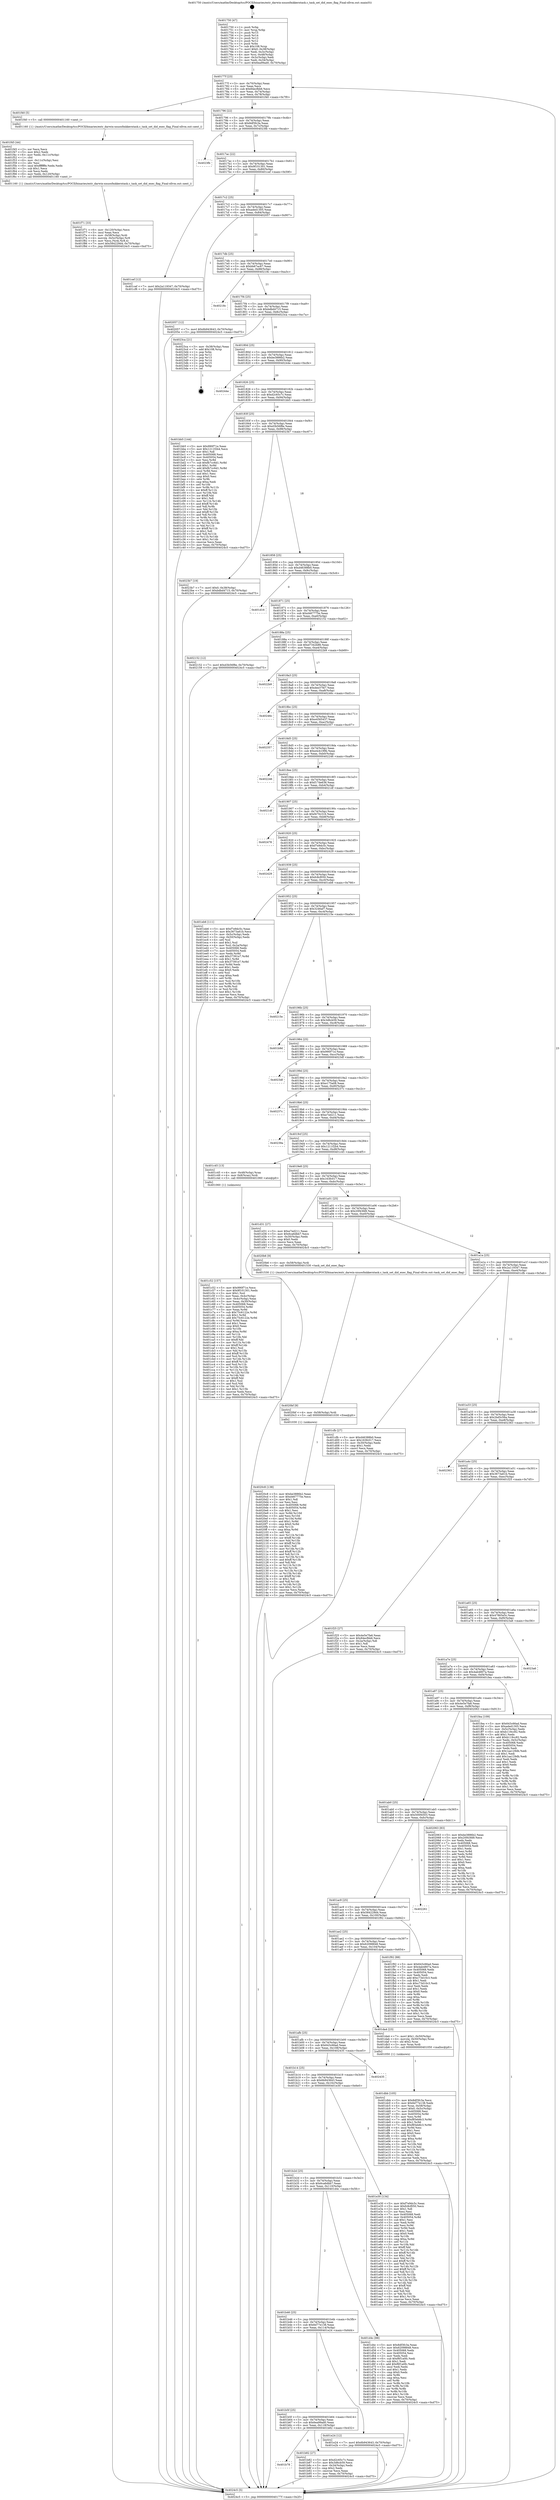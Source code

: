 digraph "0x401750" {
  label = "0x401750 (/mnt/c/Users/mathe/Desktop/tcc/POCII/binaries/extr_darwin-xnuosfmkkerntask.c_task_set_did_exec_flag_Final-ollvm.out::main(0))"
  labelloc = "t"
  node[shape=record]

  Entry [label="",width=0.3,height=0.3,shape=circle,fillcolor=black,style=filled]
  "0x40177f" [label="{
     0x40177f [23]\l
     | [instrs]\l
     &nbsp;&nbsp;0x40177f \<+3\>: mov -0x70(%rbp),%eax\l
     &nbsp;&nbsp;0x401782 \<+2\>: mov %eax,%ecx\l
     &nbsp;&nbsp;0x401784 \<+6\>: sub $0x84ecfbb6,%ecx\l
     &nbsp;&nbsp;0x40178a \<+3\>: mov %eax,-0x74(%rbp)\l
     &nbsp;&nbsp;0x40178d \<+3\>: mov %ecx,-0x78(%rbp)\l
     &nbsp;&nbsp;0x401790 \<+6\>: je 0000000000401f40 \<main+0x7f0\>\l
  }"]
  "0x401f40" [label="{
     0x401f40 [5]\l
     | [instrs]\l
     &nbsp;&nbsp;0x401f40 \<+5\>: call 0000000000401160 \<next_i\>\l
     | [calls]\l
     &nbsp;&nbsp;0x401160 \{1\} (/mnt/c/Users/mathe/Desktop/tcc/POCII/binaries/extr_darwin-xnuosfmkkerntask.c_task_set_did_exec_flag_Final-ollvm.out::next_i)\l
  }"]
  "0x401796" [label="{
     0x401796 [22]\l
     | [instrs]\l
     &nbsp;&nbsp;0x401796 \<+5\>: jmp 000000000040179b \<main+0x4b\>\l
     &nbsp;&nbsp;0x40179b \<+3\>: mov -0x74(%rbp),%eax\l
     &nbsp;&nbsp;0x40179e \<+5\>: sub $0x8df3fc3a,%eax\l
     &nbsp;&nbsp;0x4017a3 \<+3\>: mov %eax,-0x7c(%rbp)\l
     &nbsp;&nbsp;0x4017a6 \<+6\>: je 00000000004023fb \<main+0xcab\>\l
  }"]
  Exit [label="",width=0.3,height=0.3,shape=circle,fillcolor=black,style=filled,peripheries=2]
  "0x4023fb" [label="{
     0x4023fb\l
  }", style=dashed]
  "0x4017ac" [label="{
     0x4017ac [22]\l
     | [instrs]\l
     &nbsp;&nbsp;0x4017ac \<+5\>: jmp 00000000004017b1 \<main+0x61\>\l
     &nbsp;&nbsp;0x4017b1 \<+3\>: mov -0x74(%rbp),%eax\l
     &nbsp;&nbsp;0x4017b4 \<+5\>: sub $0x9f101301,%eax\l
     &nbsp;&nbsp;0x4017b9 \<+3\>: mov %eax,-0x80(%rbp)\l
     &nbsp;&nbsp;0x4017bc \<+6\>: je 0000000000401cef \<main+0x59f\>\l
  }"]
  "0x4020c8" [label="{
     0x4020c8 [138]\l
     | [instrs]\l
     &nbsp;&nbsp;0x4020c8 \<+5\>: mov $0xbe3886b2,%eax\l
     &nbsp;&nbsp;0x4020cd \<+5\>: mov $0xd467775e,%ecx\l
     &nbsp;&nbsp;0x4020d2 \<+2\>: mov $0x1,%dl\l
     &nbsp;&nbsp;0x4020d4 \<+2\>: xor %esi,%esi\l
     &nbsp;&nbsp;0x4020d6 \<+8\>: mov 0x405068,%r8d\l
     &nbsp;&nbsp;0x4020de \<+8\>: mov 0x405054,%r9d\l
     &nbsp;&nbsp;0x4020e6 \<+3\>: sub $0x1,%esi\l
     &nbsp;&nbsp;0x4020e9 \<+3\>: mov %r8d,%r10d\l
     &nbsp;&nbsp;0x4020ec \<+3\>: add %esi,%r10d\l
     &nbsp;&nbsp;0x4020ef \<+4\>: imul %r10d,%r8d\l
     &nbsp;&nbsp;0x4020f3 \<+4\>: and $0x1,%r8d\l
     &nbsp;&nbsp;0x4020f7 \<+4\>: cmp $0x0,%r8d\l
     &nbsp;&nbsp;0x4020fb \<+4\>: sete %r11b\l
     &nbsp;&nbsp;0x4020ff \<+4\>: cmp $0xa,%r9d\l
     &nbsp;&nbsp;0x402103 \<+3\>: setl %bl\l
     &nbsp;&nbsp;0x402106 \<+3\>: mov %r11b,%r14b\l
     &nbsp;&nbsp;0x402109 \<+4\>: xor $0xff,%r14b\l
     &nbsp;&nbsp;0x40210d \<+3\>: mov %bl,%r15b\l
     &nbsp;&nbsp;0x402110 \<+4\>: xor $0xff,%r15b\l
     &nbsp;&nbsp;0x402114 \<+3\>: xor $0x1,%dl\l
     &nbsp;&nbsp;0x402117 \<+3\>: mov %r14b,%r12b\l
     &nbsp;&nbsp;0x40211a \<+4\>: and $0xff,%r12b\l
     &nbsp;&nbsp;0x40211e \<+3\>: and %dl,%r11b\l
     &nbsp;&nbsp;0x402121 \<+3\>: mov %r15b,%r13b\l
     &nbsp;&nbsp;0x402124 \<+4\>: and $0xff,%r13b\l
     &nbsp;&nbsp;0x402128 \<+2\>: and %dl,%bl\l
     &nbsp;&nbsp;0x40212a \<+3\>: or %r11b,%r12b\l
     &nbsp;&nbsp;0x40212d \<+3\>: or %bl,%r13b\l
     &nbsp;&nbsp;0x402130 \<+3\>: xor %r13b,%r12b\l
     &nbsp;&nbsp;0x402133 \<+3\>: or %r15b,%r14b\l
     &nbsp;&nbsp;0x402136 \<+4\>: xor $0xff,%r14b\l
     &nbsp;&nbsp;0x40213a \<+3\>: or $0x1,%dl\l
     &nbsp;&nbsp;0x40213d \<+3\>: and %dl,%r14b\l
     &nbsp;&nbsp;0x402140 \<+3\>: or %r14b,%r12b\l
     &nbsp;&nbsp;0x402143 \<+4\>: test $0x1,%r12b\l
     &nbsp;&nbsp;0x402147 \<+3\>: cmovne %ecx,%eax\l
     &nbsp;&nbsp;0x40214a \<+3\>: mov %eax,-0x70(%rbp)\l
     &nbsp;&nbsp;0x40214d \<+5\>: jmp 00000000004024c5 \<main+0xd75\>\l
  }"]
  "0x401cef" [label="{
     0x401cef [12]\l
     | [instrs]\l
     &nbsp;&nbsp;0x401cef \<+7\>: movl $0x2a119347,-0x70(%rbp)\l
     &nbsp;&nbsp;0x401cf6 \<+5\>: jmp 00000000004024c5 \<main+0xd75\>\l
  }"]
  "0x4017c2" [label="{
     0x4017c2 [25]\l
     | [instrs]\l
     &nbsp;&nbsp;0x4017c2 \<+5\>: jmp 00000000004017c7 \<main+0x77\>\l
     &nbsp;&nbsp;0x4017c7 \<+3\>: mov -0x74(%rbp),%eax\l
     &nbsp;&nbsp;0x4017ca \<+5\>: sub $0xaded1305,%eax\l
     &nbsp;&nbsp;0x4017cf \<+6\>: mov %eax,-0x84(%rbp)\l
     &nbsp;&nbsp;0x4017d5 \<+6\>: je 0000000000402057 \<main+0x907\>\l
  }"]
  "0x4020bf" [label="{
     0x4020bf [9]\l
     | [instrs]\l
     &nbsp;&nbsp;0x4020bf \<+4\>: mov -0x58(%rbp),%rdi\l
     &nbsp;&nbsp;0x4020c3 \<+5\>: call 0000000000401030 \<free@plt\>\l
     | [calls]\l
     &nbsp;&nbsp;0x401030 \{1\} (unknown)\l
  }"]
  "0x402057" [label="{
     0x402057 [12]\l
     | [instrs]\l
     &nbsp;&nbsp;0x402057 \<+7\>: movl $0x6b943643,-0x70(%rbp)\l
     &nbsp;&nbsp;0x40205e \<+5\>: jmp 00000000004024c5 \<main+0xd75\>\l
  }"]
  "0x4017db" [label="{
     0x4017db [25]\l
     | [instrs]\l
     &nbsp;&nbsp;0x4017db \<+5\>: jmp 00000000004017e0 \<main+0x90\>\l
     &nbsp;&nbsp;0x4017e0 \<+3\>: mov -0x74(%rbp),%eax\l
     &nbsp;&nbsp;0x4017e3 \<+5\>: sub $0xbb67ac67,%eax\l
     &nbsp;&nbsp;0x4017e8 \<+6\>: mov %eax,-0x88(%rbp)\l
     &nbsp;&nbsp;0x4017ee \<+6\>: je 000000000040218c \<main+0xa3c\>\l
  }"]
  "0x401f71" [label="{
     0x401f71 [33]\l
     | [instrs]\l
     &nbsp;&nbsp;0x401f71 \<+6\>: mov -0x120(%rbp),%ecx\l
     &nbsp;&nbsp;0x401f77 \<+3\>: imul %eax,%ecx\l
     &nbsp;&nbsp;0x401f7a \<+4\>: mov -0x58(%rbp),%rdi\l
     &nbsp;&nbsp;0x401f7e \<+4\>: movslq -0x5c(%rbp),%r8\l
     &nbsp;&nbsp;0x401f82 \<+4\>: mov %ecx,(%rdi,%r8,4)\l
     &nbsp;&nbsp;0x401f86 \<+7\>: movl $0x584229d4,-0x70(%rbp)\l
     &nbsp;&nbsp;0x401f8d \<+5\>: jmp 00000000004024c5 \<main+0xd75\>\l
  }"]
  "0x40218c" [label="{
     0x40218c\l
  }", style=dashed]
  "0x4017f4" [label="{
     0x4017f4 [25]\l
     | [instrs]\l
     &nbsp;&nbsp;0x4017f4 \<+5\>: jmp 00000000004017f9 \<main+0xa9\>\l
     &nbsp;&nbsp;0x4017f9 \<+3\>: mov -0x74(%rbp),%eax\l
     &nbsp;&nbsp;0x4017fc \<+5\>: sub $0xbdbd4715,%eax\l
     &nbsp;&nbsp;0x401801 \<+6\>: mov %eax,-0x8c(%rbp)\l
     &nbsp;&nbsp;0x401807 \<+6\>: je 00000000004023ca \<main+0xc7a\>\l
  }"]
  "0x401f45" [label="{
     0x401f45 [44]\l
     | [instrs]\l
     &nbsp;&nbsp;0x401f45 \<+2\>: xor %ecx,%ecx\l
     &nbsp;&nbsp;0x401f47 \<+5\>: mov $0x2,%edx\l
     &nbsp;&nbsp;0x401f4c \<+6\>: mov %edx,-0x11c(%rbp)\l
     &nbsp;&nbsp;0x401f52 \<+1\>: cltd\l
     &nbsp;&nbsp;0x401f53 \<+6\>: mov -0x11c(%rbp),%esi\l
     &nbsp;&nbsp;0x401f59 \<+2\>: idiv %esi\l
     &nbsp;&nbsp;0x401f5b \<+6\>: imul $0xfffffffe,%edx,%edx\l
     &nbsp;&nbsp;0x401f61 \<+3\>: sub $0x1,%ecx\l
     &nbsp;&nbsp;0x401f64 \<+2\>: sub %ecx,%edx\l
     &nbsp;&nbsp;0x401f66 \<+6\>: mov %edx,-0x120(%rbp)\l
     &nbsp;&nbsp;0x401f6c \<+5\>: call 0000000000401160 \<next_i\>\l
     | [calls]\l
     &nbsp;&nbsp;0x401160 \{1\} (/mnt/c/Users/mathe/Desktop/tcc/POCII/binaries/extr_darwin-xnuosfmkkerntask.c_task_set_did_exec_flag_Final-ollvm.out::next_i)\l
  }"]
  "0x4023ca" [label="{
     0x4023ca [21]\l
     | [instrs]\l
     &nbsp;&nbsp;0x4023ca \<+3\>: mov -0x38(%rbp),%eax\l
     &nbsp;&nbsp;0x4023cd \<+7\>: add $0x108,%rsp\l
     &nbsp;&nbsp;0x4023d4 \<+1\>: pop %rbx\l
     &nbsp;&nbsp;0x4023d5 \<+2\>: pop %r12\l
     &nbsp;&nbsp;0x4023d7 \<+2\>: pop %r13\l
     &nbsp;&nbsp;0x4023d9 \<+2\>: pop %r14\l
     &nbsp;&nbsp;0x4023db \<+2\>: pop %r15\l
     &nbsp;&nbsp;0x4023dd \<+1\>: pop %rbp\l
     &nbsp;&nbsp;0x4023de \<+1\>: ret\l
  }"]
  "0x40180d" [label="{
     0x40180d [25]\l
     | [instrs]\l
     &nbsp;&nbsp;0x40180d \<+5\>: jmp 0000000000401812 \<main+0xc2\>\l
     &nbsp;&nbsp;0x401812 \<+3\>: mov -0x74(%rbp),%eax\l
     &nbsp;&nbsp;0x401815 \<+5\>: sub $0xbe3886b2,%eax\l
     &nbsp;&nbsp;0x40181a \<+6\>: mov %eax,-0x90(%rbp)\l
     &nbsp;&nbsp;0x401820 \<+6\>: je 000000000040244e \<main+0xcfe\>\l
  }"]
  "0x401dbb" [label="{
     0x401dbb [105]\l
     | [instrs]\l
     &nbsp;&nbsp;0x401dbb \<+5\>: mov $0x8df3fc3a,%ecx\l
     &nbsp;&nbsp;0x401dc0 \<+5\>: mov $0x6d77e138,%edx\l
     &nbsp;&nbsp;0x401dc5 \<+4\>: mov %rax,-0x58(%rbp)\l
     &nbsp;&nbsp;0x401dc9 \<+7\>: movl $0x0,-0x5c(%rbp)\l
     &nbsp;&nbsp;0x401dd0 \<+7\>: mov 0x405068,%esi\l
     &nbsp;&nbsp;0x401dd7 \<+8\>: mov 0x405054,%r8d\l
     &nbsp;&nbsp;0x401ddf \<+3\>: mov %esi,%r9d\l
     &nbsp;&nbsp;0x401de2 \<+7\>: add $0xf85eb8c3,%r9d\l
     &nbsp;&nbsp;0x401de9 \<+4\>: sub $0x1,%r9d\l
     &nbsp;&nbsp;0x401ded \<+7\>: sub $0xf85eb8c3,%r9d\l
     &nbsp;&nbsp;0x401df4 \<+4\>: imul %r9d,%esi\l
     &nbsp;&nbsp;0x401df8 \<+3\>: and $0x1,%esi\l
     &nbsp;&nbsp;0x401dfb \<+3\>: cmp $0x0,%esi\l
     &nbsp;&nbsp;0x401dfe \<+4\>: sete %r10b\l
     &nbsp;&nbsp;0x401e02 \<+4\>: cmp $0xa,%r8d\l
     &nbsp;&nbsp;0x401e06 \<+4\>: setl %r11b\l
     &nbsp;&nbsp;0x401e0a \<+3\>: mov %r10b,%bl\l
     &nbsp;&nbsp;0x401e0d \<+3\>: and %r11b,%bl\l
     &nbsp;&nbsp;0x401e10 \<+3\>: xor %r11b,%r10b\l
     &nbsp;&nbsp;0x401e13 \<+3\>: or %r10b,%bl\l
     &nbsp;&nbsp;0x401e16 \<+3\>: test $0x1,%bl\l
     &nbsp;&nbsp;0x401e19 \<+3\>: cmovne %edx,%ecx\l
     &nbsp;&nbsp;0x401e1c \<+3\>: mov %ecx,-0x70(%rbp)\l
     &nbsp;&nbsp;0x401e1f \<+5\>: jmp 00000000004024c5 \<main+0xd75\>\l
  }"]
  "0x40244e" [label="{
     0x40244e\l
  }", style=dashed]
  "0x401826" [label="{
     0x401826 [25]\l
     | [instrs]\l
     &nbsp;&nbsp;0x401826 \<+5\>: jmp 000000000040182b \<main+0xdb\>\l
     &nbsp;&nbsp;0x40182b \<+3\>: mov -0x74(%rbp),%eax\l
     &nbsp;&nbsp;0x40182e \<+5\>: sub $0xd2c65c7c,%eax\l
     &nbsp;&nbsp;0x401833 \<+6\>: mov %eax,-0x94(%rbp)\l
     &nbsp;&nbsp;0x401839 \<+6\>: je 0000000000401bb5 \<main+0x465\>\l
  }"]
  "0x401c52" [label="{
     0x401c52 [157]\l
     | [instrs]\l
     &nbsp;&nbsp;0x401c52 \<+5\>: mov $0x990f71e,%ecx\l
     &nbsp;&nbsp;0x401c57 \<+5\>: mov $0x9f101301,%edx\l
     &nbsp;&nbsp;0x401c5c \<+3\>: mov $0x1,%sil\l
     &nbsp;&nbsp;0x401c5f \<+3\>: mov %eax,-0x4c(%rbp)\l
     &nbsp;&nbsp;0x401c62 \<+3\>: mov -0x4c(%rbp),%eax\l
     &nbsp;&nbsp;0x401c65 \<+3\>: mov %eax,-0x30(%rbp)\l
     &nbsp;&nbsp;0x401c68 \<+7\>: mov 0x405068,%eax\l
     &nbsp;&nbsp;0x401c6f \<+8\>: mov 0x405054,%r8d\l
     &nbsp;&nbsp;0x401c77 \<+3\>: mov %eax,%r9d\l
     &nbsp;&nbsp;0x401c7a \<+7\>: sub $0x75c6122e,%r9d\l
     &nbsp;&nbsp;0x401c81 \<+4\>: sub $0x1,%r9d\l
     &nbsp;&nbsp;0x401c85 \<+7\>: add $0x75c6122e,%r9d\l
     &nbsp;&nbsp;0x401c8c \<+4\>: imul %r9d,%eax\l
     &nbsp;&nbsp;0x401c90 \<+3\>: and $0x1,%eax\l
     &nbsp;&nbsp;0x401c93 \<+3\>: cmp $0x0,%eax\l
     &nbsp;&nbsp;0x401c96 \<+4\>: sete %r10b\l
     &nbsp;&nbsp;0x401c9a \<+4\>: cmp $0xa,%r8d\l
     &nbsp;&nbsp;0x401c9e \<+4\>: setl %r11b\l
     &nbsp;&nbsp;0x401ca2 \<+3\>: mov %r10b,%bl\l
     &nbsp;&nbsp;0x401ca5 \<+3\>: xor $0xff,%bl\l
     &nbsp;&nbsp;0x401ca8 \<+3\>: mov %r11b,%r14b\l
     &nbsp;&nbsp;0x401cab \<+4\>: xor $0xff,%r14b\l
     &nbsp;&nbsp;0x401caf \<+4\>: xor $0x1,%sil\l
     &nbsp;&nbsp;0x401cb3 \<+3\>: mov %bl,%r15b\l
     &nbsp;&nbsp;0x401cb6 \<+4\>: and $0xff,%r15b\l
     &nbsp;&nbsp;0x401cba \<+3\>: and %sil,%r10b\l
     &nbsp;&nbsp;0x401cbd \<+3\>: mov %r14b,%r12b\l
     &nbsp;&nbsp;0x401cc0 \<+4\>: and $0xff,%r12b\l
     &nbsp;&nbsp;0x401cc4 \<+3\>: and %sil,%r11b\l
     &nbsp;&nbsp;0x401cc7 \<+3\>: or %r10b,%r15b\l
     &nbsp;&nbsp;0x401cca \<+3\>: or %r11b,%r12b\l
     &nbsp;&nbsp;0x401ccd \<+3\>: xor %r12b,%r15b\l
     &nbsp;&nbsp;0x401cd0 \<+3\>: or %r14b,%bl\l
     &nbsp;&nbsp;0x401cd3 \<+3\>: xor $0xff,%bl\l
     &nbsp;&nbsp;0x401cd6 \<+4\>: or $0x1,%sil\l
     &nbsp;&nbsp;0x401cda \<+3\>: and %sil,%bl\l
     &nbsp;&nbsp;0x401cdd \<+3\>: or %bl,%r15b\l
     &nbsp;&nbsp;0x401ce0 \<+4\>: test $0x1,%r15b\l
     &nbsp;&nbsp;0x401ce4 \<+3\>: cmovne %edx,%ecx\l
     &nbsp;&nbsp;0x401ce7 \<+3\>: mov %ecx,-0x70(%rbp)\l
     &nbsp;&nbsp;0x401cea \<+5\>: jmp 00000000004024c5 \<main+0xd75\>\l
  }"]
  "0x401bb5" [label="{
     0x401bb5 [144]\l
     | [instrs]\l
     &nbsp;&nbsp;0x401bb5 \<+5\>: mov $0x990f71e,%eax\l
     &nbsp;&nbsp;0x401bba \<+5\>: mov $0x1211f2b4,%ecx\l
     &nbsp;&nbsp;0x401bbf \<+2\>: mov $0x1,%dl\l
     &nbsp;&nbsp;0x401bc1 \<+7\>: mov 0x405068,%esi\l
     &nbsp;&nbsp;0x401bc8 \<+7\>: mov 0x405054,%edi\l
     &nbsp;&nbsp;0x401bcf \<+3\>: mov %esi,%r8d\l
     &nbsp;&nbsp;0x401bd2 \<+7\>: sub $0xfb7cc6d1,%r8d\l
     &nbsp;&nbsp;0x401bd9 \<+4\>: sub $0x1,%r8d\l
     &nbsp;&nbsp;0x401bdd \<+7\>: add $0xfb7cc6d1,%r8d\l
     &nbsp;&nbsp;0x401be4 \<+4\>: imul %r8d,%esi\l
     &nbsp;&nbsp;0x401be8 \<+3\>: and $0x1,%esi\l
     &nbsp;&nbsp;0x401beb \<+3\>: cmp $0x0,%esi\l
     &nbsp;&nbsp;0x401bee \<+4\>: sete %r9b\l
     &nbsp;&nbsp;0x401bf2 \<+3\>: cmp $0xa,%edi\l
     &nbsp;&nbsp;0x401bf5 \<+4\>: setl %r10b\l
     &nbsp;&nbsp;0x401bf9 \<+3\>: mov %r9b,%r11b\l
     &nbsp;&nbsp;0x401bfc \<+4\>: xor $0xff,%r11b\l
     &nbsp;&nbsp;0x401c00 \<+3\>: mov %r10b,%bl\l
     &nbsp;&nbsp;0x401c03 \<+3\>: xor $0xff,%bl\l
     &nbsp;&nbsp;0x401c06 \<+3\>: xor $0x1,%dl\l
     &nbsp;&nbsp;0x401c09 \<+3\>: mov %r11b,%r14b\l
     &nbsp;&nbsp;0x401c0c \<+4\>: and $0xff,%r14b\l
     &nbsp;&nbsp;0x401c10 \<+3\>: and %dl,%r9b\l
     &nbsp;&nbsp;0x401c13 \<+3\>: mov %bl,%r15b\l
     &nbsp;&nbsp;0x401c16 \<+4\>: and $0xff,%r15b\l
     &nbsp;&nbsp;0x401c1a \<+3\>: and %dl,%r10b\l
     &nbsp;&nbsp;0x401c1d \<+3\>: or %r9b,%r14b\l
     &nbsp;&nbsp;0x401c20 \<+3\>: or %r10b,%r15b\l
     &nbsp;&nbsp;0x401c23 \<+3\>: xor %r15b,%r14b\l
     &nbsp;&nbsp;0x401c26 \<+3\>: or %bl,%r11b\l
     &nbsp;&nbsp;0x401c29 \<+4\>: xor $0xff,%r11b\l
     &nbsp;&nbsp;0x401c2d \<+3\>: or $0x1,%dl\l
     &nbsp;&nbsp;0x401c30 \<+3\>: and %dl,%r11b\l
     &nbsp;&nbsp;0x401c33 \<+3\>: or %r11b,%r14b\l
     &nbsp;&nbsp;0x401c36 \<+4\>: test $0x1,%r14b\l
     &nbsp;&nbsp;0x401c3a \<+3\>: cmovne %ecx,%eax\l
     &nbsp;&nbsp;0x401c3d \<+3\>: mov %eax,-0x70(%rbp)\l
     &nbsp;&nbsp;0x401c40 \<+5\>: jmp 00000000004024c5 \<main+0xd75\>\l
  }"]
  "0x40183f" [label="{
     0x40183f [25]\l
     | [instrs]\l
     &nbsp;&nbsp;0x40183f \<+5\>: jmp 0000000000401844 \<main+0xf4\>\l
     &nbsp;&nbsp;0x401844 \<+3\>: mov -0x74(%rbp),%eax\l
     &nbsp;&nbsp;0x401847 \<+5\>: sub $0xd3b56f8e,%eax\l
     &nbsp;&nbsp;0x40184c \<+6\>: mov %eax,-0x98(%rbp)\l
     &nbsp;&nbsp;0x401852 \<+6\>: je 00000000004023b7 \<main+0xc67\>\l
  }"]
  "0x401750" [label="{
     0x401750 [47]\l
     | [instrs]\l
     &nbsp;&nbsp;0x401750 \<+1\>: push %rbp\l
     &nbsp;&nbsp;0x401751 \<+3\>: mov %rsp,%rbp\l
     &nbsp;&nbsp;0x401754 \<+2\>: push %r15\l
     &nbsp;&nbsp;0x401756 \<+2\>: push %r14\l
     &nbsp;&nbsp;0x401758 \<+2\>: push %r13\l
     &nbsp;&nbsp;0x40175a \<+2\>: push %r12\l
     &nbsp;&nbsp;0x40175c \<+1\>: push %rbx\l
     &nbsp;&nbsp;0x40175d \<+7\>: sub $0x108,%rsp\l
     &nbsp;&nbsp;0x401764 \<+7\>: movl $0x0,-0x38(%rbp)\l
     &nbsp;&nbsp;0x40176b \<+3\>: mov %edi,-0x3c(%rbp)\l
     &nbsp;&nbsp;0x40176e \<+4\>: mov %rsi,-0x48(%rbp)\l
     &nbsp;&nbsp;0x401772 \<+3\>: mov -0x3c(%rbp),%edi\l
     &nbsp;&nbsp;0x401775 \<+3\>: mov %edi,-0x34(%rbp)\l
     &nbsp;&nbsp;0x401778 \<+7\>: movl $0x6ea99ad0,-0x70(%rbp)\l
  }"]
  "0x4023b7" [label="{
     0x4023b7 [19]\l
     | [instrs]\l
     &nbsp;&nbsp;0x4023b7 \<+7\>: movl $0x0,-0x38(%rbp)\l
     &nbsp;&nbsp;0x4023be \<+7\>: movl $0xbdbd4715,-0x70(%rbp)\l
     &nbsp;&nbsp;0x4023c5 \<+5\>: jmp 00000000004024c5 \<main+0xd75\>\l
  }"]
  "0x401858" [label="{
     0x401858 [25]\l
     | [instrs]\l
     &nbsp;&nbsp;0x401858 \<+5\>: jmp 000000000040185d \<main+0x10d\>\l
     &nbsp;&nbsp;0x40185d \<+3\>: mov -0x74(%rbp),%eax\l
     &nbsp;&nbsp;0x401860 \<+5\>: sub $0xd46388b0,%eax\l
     &nbsp;&nbsp;0x401865 \<+6\>: mov %eax,-0x9c(%rbp)\l
     &nbsp;&nbsp;0x40186b \<+6\>: je 0000000000401d16 \<main+0x5c6\>\l
  }"]
  "0x4024c5" [label="{
     0x4024c5 [5]\l
     | [instrs]\l
     &nbsp;&nbsp;0x4024c5 \<+5\>: jmp 000000000040177f \<main+0x2f\>\l
  }"]
  "0x401d16" [label="{
     0x401d16\l
  }", style=dashed]
  "0x401871" [label="{
     0x401871 [25]\l
     | [instrs]\l
     &nbsp;&nbsp;0x401871 \<+5\>: jmp 0000000000401876 \<main+0x126\>\l
     &nbsp;&nbsp;0x401876 \<+3\>: mov -0x74(%rbp),%eax\l
     &nbsp;&nbsp;0x401879 \<+5\>: sub $0xd467775e,%eax\l
     &nbsp;&nbsp;0x40187e \<+6\>: mov %eax,-0xa0(%rbp)\l
     &nbsp;&nbsp;0x401884 \<+6\>: je 0000000000402152 \<main+0xa02\>\l
  }"]
  "0x401b78" [label="{
     0x401b78\l
  }", style=dashed]
  "0x402152" [label="{
     0x402152 [12]\l
     | [instrs]\l
     &nbsp;&nbsp;0x402152 \<+7\>: movl $0xd3b56f8e,-0x70(%rbp)\l
     &nbsp;&nbsp;0x402159 \<+5\>: jmp 00000000004024c5 \<main+0xd75\>\l
  }"]
  "0x40188a" [label="{
     0x40188a [25]\l
     | [instrs]\l
     &nbsp;&nbsp;0x40188a \<+5\>: jmp 000000000040188f \<main+0x13f\>\l
     &nbsp;&nbsp;0x40188f \<+3\>: mov -0x74(%rbp),%eax\l
     &nbsp;&nbsp;0x401892 \<+5\>: sub $0xd7342b86,%eax\l
     &nbsp;&nbsp;0x401897 \<+6\>: mov %eax,-0xa4(%rbp)\l
     &nbsp;&nbsp;0x40189d \<+6\>: je 00000000004022b9 \<main+0xb69\>\l
  }"]
  "0x401b82" [label="{
     0x401b82 [27]\l
     | [instrs]\l
     &nbsp;&nbsp;0x401b82 \<+5\>: mov $0xd2c65c7c,%eax\l
     &nbsp;&nbsp;0x401b87 \<+5\>: mov $0x3d6cb59,%ecx\l
     &nbsp;&nbsp;0x401b8c \<+3\>: mov -0x34(%rbp),%edx\l
     &nbsp;&nbsp;0x401b8f \<+3\>: cmp $0x2,%edx\l
     &nbsp;&nbsp;0x401b92 \<+3\>: cmovne %ecx,%eax\l
     &nbsp;&nbsp;0x401b95 \<+3\>: mov %eax,-0x70(%rbp)\l
     &nbsp;&nbsp;0x401b98 \<+5\>: jmp 00000000004024c5 \<main+0xd75\>\l
  }"]
  "0x4022b9" [label="{
     0x4022b9\l
  }", style=dashed]
  "0x4018a3" [label="{
     0x4018a3 [25]\l
     | [instrs]\l
     &nbsp;&nbsp;0x4018a3 \<+5\>: jmp 00000000004018a8 \<main+0x158\>\l
     &nbsp;&nbsp;0x4018a8 \<+3\>: mov -0x74(%rbp),%eax\l
     &nbsp;&nbsp;0x4018ab \<+5\>: sub $0xdee37fe7,%eax\l
     &nbsp;&nbsp;0x4018b0 \<+6\>: mov %eax,-0xa8(%rbp)\l
     &nbsp;&nbsp;0x4018b6 \<+6\>: je 000000000040246c \<main+0xd1c\>\l
  }"]
  "0x401b5f" [label="{
     0x401b5f [25]\l
     | [instrs]\l
     &nbsp;&nbsp;0x401b5f \<+5\>: jmp 0000000000401b64 \<main+0x414\>\l
     &nbsp;&nbsp;0x401b64 \<+3\>: mov -0x74(%rbp),%eax\l
     &nbsp;&nbsp;0x401b67 \<+5\>: sub $0x6ea99ad0,%eax\l
     &nbsp;&nbsp;0x401b6c \<+6\>: mov %eax,-0x118(%rbp)\l
     &nbsp;&nbsp;0x401b72 \<+6\>: je 0000000000401b82 \<main+0x432\>\l
  }"]
  "0x40246c" [label="{
     0x40246c\l
  }", style=dashed]
  "0x4018bc" [label="{
     0x4018bc [25]\l
     | [instrs]\l
     &nbsp;&nbsp;0x4018bc \<+5\>: jmp 00000000004018c1 \<main+0x171\>\l
     &nbsp;&nbsp;0x4018c1 \<+3\>: mov -0x74(%rbp),%eax\l
     &nbsp;&nbsp;0x4018c4 \<+5\>: sub $0xe4565437,%eax\l
     &nbsp;&nbsp;0x4018c9 \<+6\>: mov %eax,-0xac(%rbp)\l
     &nbsp;&nbsp;0x4018cf \<+6\>: je 0000000000402357 \<main+0xc07\>\l
  }"]
  "0x401e24" [label="{
     0x401e24 [12]\l
     | [instrs]\l
     &nbsp;&nbsp;0x401e24 \<+7\>: movl $0x6b943643,-0x70(%rbp)\l
     &nbsp;&nbsp;0x401e2b \<+5\>: jmp 00000000004024c5 \<main+0xd75\>\l
  }"]
  "0x402357" [label="{
     0x402357\l
  }", style=dashed]
  "0x4018d5" [label="{
     0x4018d5 [25]\l
     | [instrs]\l
     &nbsp;&nbsp;0x4018d5 \<+5\>: jmp 00000000004018da \<main+0x18a\>\l
     &nbsp;&nbsp;0x4018da \<+3\>: mov -0x74(%rbp),%eax\l
     &nbsp;&nbsp;0x4018dd \<+5\>: sub $0xe4cb199b,%eax\l
     &nbsp;&nbsp;0x4018e2 \<+6\>: mov %eax,-0xb0(%rbp)\l
     &nbsp;&nbsp;0x4018e8 \<+6\>: je 0000000000402246 \<main+0xaf6\>\l
  }"]
  "0x401b46" [label="{
     0x401b46 [25]\l
     | [instrs]\l
     &nbsp;&nbsp;0x401b46 \<+5\>: jmp 0000000000401b4b \<main+0x3fb\>\l
     &nbsp;&nbsp;0x401b4b \<+3\>: mov -0x74(%rbp),%eax\l
     &nbsp;&nbsp;0x401b4e \<+5\>: sub $0x6d77e138,%eax\l
     &nbsp;&nbsp;0x401b53 \<+6\>: mov %eax,-0x114(%rbp)\l
     &nbsp;&nbsp;0x401b59 \<+6\>: je 0000000000401e24 \<main+0x6d4\>\l
  }"]
  "0x402246" [label="{
     0x402246\l
  }", style=dashed]
  "0x4018ee" [label="{
     0x4018ee [25]\l
     | [instrs]\l
     &nbsp;&nbsp;0x4018ee \<+5\>: jmp 00000000004018f3 \<main+0x1a3\>\l
     &nbsp;&nbsp;0x4018f3 \<+3\>: mov -0x74(%rbp),%eax\l
     &nbsp;&nbsp;0x4018f6 \<+5\>: sub $0xf17de636,%eax\l
     &nbsp;&nbsp;0x4018fb \<+6\>: mov %eax,-0xb4(%rbp)\l
     &nbsp;&nbsp;0x401901 \<+6\>: je 00000000004021df \<main+0xa8f\>\l
  }"]
  "0x401d4c" [label="{
     0x401d4c [88]\l
     | [instrs]\l
     &nbsp;&nbsp;0x401d4c \<+5\>: mov $0x8df3fc3a,%eax\l
     &nbsp;&nbsp;0x401d51 \<+5\>: mov $0x62098848,%ecx\l
     &nbsp;&nbsp;0x401d56 \<+7\>: mov 0x405068,%edx\l
     &nbsp;&nbsp;0x401d5d \<+7\>: mov 0x405054,%esi\l
     &nbsp;&nbsp;0x401d64 \<+2\>: mov %edx,%edi\l
     &nbsp;&nbsp;0x401d66 \<+6\>: sub $0xf6f1a0fc,%edi\l
     &nbsp;&nbsp;0x401d6c \<+3\>: sub $0x1,%edi\l
     &nbsp;&nbsp;0x401d6f \<+6\>: add $0xf6f1a0fc,%edi\l
     &nbsp;&nbsp;0x401d75 \<+3\>: imul %edi,%edx\l
     &nbsp;&nbsp;0x401d78 \<+3\>: and $0x1,%edx\l
     &nbsp;&nbsp;0x401d7b \<+3\>: cmp $0x0,%edx\l
     &nbsp;&nbsp;0x401d7e \<+4\>: sete %r8b\l
     &nbsp;&nbsp;0x401d82 \<+3\>: cmp $0xa,%esi\l
     &nbsp;&nbsp;0x401d85 \<+4\>: setl %r9b\l
     &nbsp;&nbsp;0x401d89 \<+3\>: mov %r8b,%r10b\l
     &nbsp;&nbsp;0x401d8c \<+3\>: and %r9b,%r10b\l
     &nbsp;&nbsp;0x401d8f \<+3\>: xor %r9b,%r8b\l
     &nbsp;&nbsp;0x401d92 \<+3\>: or %r8b,%r10b\l
     &nbsp;&nbsp;0x401d95 \<+4\>: test $0x1,%r10b\l
     &nbsp;&nbsp;0x401d99 \<+3\>: cmovne %ecx,%eax\l
     &nbsp;&nbsp;0x401d9c \<+3\>: mov %eax,-0x70(%rbp)\l
     &nbsp;&nbsp;0x401d9f \<+5\>: jmp 00000000004024c5 \<main+0xd75\>\l
  }"]
  "0x4021df" [label="{
     0x4021df\l
  }", style=dashed]
  "0x401907" [label="{
     0x401907 [25]\l
     | [instrs]\l
     &nbsp;&nbsp;0x401907 \<+5\>: jmp 000000000040190c \<main+0x1bc\>\l
     &nbsp;&nbsp;0x40190c \<+3\>: mov -0x74(%rbp),%eax\l
     &nbsp;&nbsp;0x40190f \<+5\>: sub $0xf470c316,%eax\l
     &nbsp;&nbsp;0x401914 \<+6\>: mov %eax,-0xb8(%rbp)\l
     &nbsp;&nbsp;0x40191a \<+6\>: je 0000000000402478 \<main+0xd28\>\l
  }"]
  "0x401b2d" [label="{
     0x401b2d [25]\l
     | [instrs]\l
     &nbsp;&nbsp;0x401b2d \<+5\>: jmp 0000000000401b32 \<main+0x3e2\>\l
     &nbsp;&nbsp;0x401b32 \<+3\>: mov -0x74(%rbp),%eax\l
     &nbsp;&nbsp;0x401b35 \<+5\>: sub $0x6ca6dbb7,%eax\l
     &nbsp;&nbsp;0x401b3a \<+6\>: mov %eax,-0x110(%rbp)\l
     &nbsp;&nbsp;0x401b40 \<+6\>: je 0000000000401d4c \<main+0x5fc\>\l
  }"]
  "0x402478" [label="{
     0x402478\l
  }", style=dashed]
  "0x401920" [label="{
     0x401920 [25]\l
     | [instrs]\l
     &nbsp;&nbsp;0x401920 \<+5\>: jmp 0000000000401925 \<main+0x1d5\>\l
     &nbsp;&nbsp;0x401925 \<+3\>: mov -0x74(%rbp),%eax\l
     &nbsp;&nbsp;0x401928 \<+5\>: sub $0xf7e9dc5c,%eax\l
     &nbsp;&nbsp;0x40192d \<+6\>: mov %eax,-0xbc(%rbp)\l
     &nbsp;&nbsp;0x401933 \<+6\>: je 0000000000402429 \<main+0xcd9\>\l
  }"]
  "0x401e30" [label="{
     0x401e30 [134]\l
     | [instrs]\l
     &nbsp;&nbsp;0x401e30 \<+5\>: mov $0xf7e9dc5c,%eax\l
     &nbsp;&nbsp;0x401e35 \<+5\>: mov $0xfc8cf050,%ecx\l
     &nbsp;&nbsp;0x401e3a \<+2\>: mov $0x1,%dl\l
     &nbsp;&nbsp;0x401e3c \<+2\>: xor %esi,%esi\l
     &nbsp;&nbsp;0x401e3e \<+7\>: mov 0x405068,%edi\l
     &nbsp;&nbsp;0x401e45 \<+8\>: mov 0x405054,%r8d\l
     &nbsp;&nbsp;0x401e4d \<+3\>: sub $0x1,%esi\l
     &nbsp;&nbsp;0x401e50 \<+3\>: mov %edi,%r9d\l
     &nbsp;&nbsp;0x401e53 \<+3\>: add %esi,%r9d\l
     &nbsp;&nbsp;0x401e56 \<+4\>: imul %r9d,%edi\l
     &nbsp;&nbsp;0x401e5a \<+3\>: and $0x1,%edi\l
     &nbsp;&nbsp;0x401e5d \<+3\>: cmp $0x0,%edi\l
     &nbsp;&nbsp;0x401e60 \<+4\>: sete %r10b\l
     &nbsp;&nbsp;0x401e64 \<+4\>: cmp $0xa,%r8d\l
     &nbsp;&nbsp;0x401e68 \<+4\>: setl %r11b\l
     &nbsp;&nbsp;0x401e6c \<+3\>: mov %r10b,%bl\l
     &nbsp;&nbsp;0x401e6f \<+3\>: xor $0xff,%bl\l
     &nbsp;&nbsp;0x401e72 \<+3\>: mov %r11b,%r14b\l
     &nbsp;&nbsp;0x401e75 \<+4\>: xor $0xff,%r14b\l
     &nbsp;&nbsp;0x401e79 \<+3\>: xor $0x1,%dl\l
     &nbsp;&nbsp;0x401e7c \<+3\>: mov %bl,%r15b\l
     &nbsp;&nbsp;0x401e7f \<+4\>: and $0xff,%r15b\l
     &nbsp;&nbsp;0x401e83 \<+3\>: and %dl,%r10b\l
     &nbsp;&nbsp;0x401e86 \<+3\>: mov %r14b,%r12b\l
     &nbsp;&nbsp;0x401e89 \<+4\>: and $0xff,%r12b\l
     &nbsp;&nbsp;0x401e8d \<+3\>: and %dl,%r11b\l
     &nbsp;&nbsp;0x401e90 \<+3\>: or %r10b,%r15b\l
     &nbsp;&nbsp;0x401e93 \<+3\>: or %r11b,%r12b\l
     &nbsp;&nbsp;0x401e96 \<+3\>: xor %r12b,%r15b\l
     &nbsp;&nbsp;0x401e99 \<+3\>: or %r14b,%bl\l
     &nbsp;&nbsp;0x401e9c \<+3\>: xor $0xff,%bl\l
     &nbsp;&nbsp;0x401e9f \<+3\>: or $0x1,%dl\l
     &nbsp;&nbsp;0x401ea2 \<+2\>: and %dl,%bl\l
     &nbsp;&nbsp;0x401ea4 \<+3\>: or %bl,%r15b\l
     &nbsp;&nbsp;0x401ea7 \<+4\>: test $0x1,%r15b\l
     &nbsp;&nbsp;0x401eab \<+3\>: cmovne %ecx,%eax\l
     &nbsp;&nbsp;0x401eae \<+3\>: mov %eax,-0x70(%rbp)\l
     &nbsp;&nbsp;0x401eb1 \<+5\>: jmp 00000000004024c5 \<main+0xd75\>\l
  }"]
  "0x402429" [label="{
     0x402429\l
  }", style=dashed]
  "0x401939" [label="{
     0x401939 [25]\l
     | [instrs]\l
     &nbsp;&nbsp;0x401939 \<+5\>: jmp 000000000040193e \<main+0x1ee\>\l
     &nbsp;&nbsp;0x40193e \<+3\>: mov -0x74(%rbp),%eax\l
     &nbsp;&nbsp;0x401941 \<+5\>: sub $0xfc8cf050,%eax\l
     &nbsp;&nbsp;0x401946 \<+6\>: mov %eax,-0xc0(%rbp)\l
     &nbsp;&nbsp;0x40194c \<+6\>: je 0000000000401eb6 \<main+0x766\>\l
  }"]
  "0x401b14" [label="{
     0x401b14 [25]\l
     | [instrs]\l
     &nbsp;&nbsp;0x401b14 \<+5\>: jmp 0000000000401b19 \<main+0x3c9\>\l
     &nbsp;&nbsp;0x401b19 \<+3\>: mov -0x74(%rbp),%eax\l
     &nbsp;&nbsp;0x401b1c \<+5\>: sub $0x6b943643,%eax\l
     &nbsp;&nbsp;0x401b21 \<+6\>: mov %eax,-0x10c(%rbp)\l
     &nbsp;&nbsp;0x401b27 \<+6\>: je 0000000000401e30 \<main+0x6e0\>\l
  }"]
  "0x401eb6" [label="{
     0x401eb6 [111]\l
     | [instrs]\l
     &nbsp;&nbsp;0x401eb6 \<+5\>: mov $0xf7e9dc5c,%eax\l
     &nbsp;&nbsp;0x401ebb \<+5\>: mov $0x3673a61b,%ecx\l
     &nbsp;&nbsp;0x401ec0 \<+3\>: mov -0x5c(%rbp),%edx\l
     &nbsp;&nbsp;0x401ec3 \<+3\>: cmp -0x50(%rbp),%edx\l
     &nbsp;&nbsp;0x401ec6 \<+4\>: setl %sil\l
     &nbsp;&nbsp;0x401eca \<+4\>: and $0x1,%sil\l
     &nbsp;&nbsp;0x401ece \<+4\>: mov %sil,-0x2a(%rbp)\l
     &nbsp;&nbsp;0x401ed2 \<+7\>: mov 0x405068,%edx\l
     &nbsp;&nbsp;0x401ed9 \<+7\>: mov 0x405054,%edi\l
     &nbsp;&nbsp;0x401ee0 \<+3\>: mov %edx,%r8d\l
     &nbsp;&nbsp;0x401ee3 \<+7\>: add $0x37391e7,%r8d\l
     &nbsp;&nbsp;0x401eea \<+4\>: sub $0x1,%r8d\l
     &nbsp;&nbsp;0x401eee \<+7\>: sub $0x37391e7,%r8d\l
     &nbsp;&nbsp;0x401ef5 \<+4\>: imul %r8d,%edx\l
     &nbsp;&nbsp;0x401ef9 \<+3\>: and $0x1,%edx\l
     &nbsp;&nbsp;0x401efc \<+3\>: cmp $0x0,%edx\l
     &nbsp;&nbsp;0x401eff \<+4\>: sete %sil\l
     &nbsp;&nbsp;0x401f03 \<+3\>: cmp $0xa,%edi\l
     &nbsp;&nbsp;0x401f06 \<+4\>: setl %r9b\l
     &nbsp;&nbsp;0x401f0a \<+3\>: mov %sil,%r10b\l
     &nbsp;&nbsp;0x401f0d \<+3\>: and %r9b,%r10b\l
     &nbsp;&nbsp;0x401f10 \<+3\>: xor %r9b,%sil\l
     &nbsp;&nbsp;0x401f13 \<+3\>: or %sil,%r10b\l
     &nbsp;&nbsp;0x401f16 \<+4\>: test $0x1,%r10b\l
     &nbsp;&nbsp;0x401f1a \<+3\>: cmovne %ecx,%eax\l
     &nbsp;&nbsp;0x401f1d \<+3\>: mov %eax,-0x70(%rbp)\l
     &nbsp;&nbsp;0x401f20 \<+5\>: jmp 00000000004024c5 \<main+0xd75\>\l
  }"]
  "0x401952" [label="{
     0x401952 [25]\l
     | [instrs]\l
     &nbsp;&nbsp;0x401952 \<+5\>: jmp 0000000000401957 \<main+0x207\>\l
     &nbsp;&nbsp;0x401957 \<+3\>: mov -0x74(%rbp),%eax\l
     &nbsp;&nbsp;0x40195a \<+5\>: sub $0x3246af7,%eax\l
     &nbsp;&nbsp;0x40195f \<+6\>: mov %eax,-0xc4(%rbp)\l
     &nbsp;&nbsp;0x401965 \<+6\>: je 000000000040215e \<main+0xa0e\>\l
  }"]
  "0x402435" [label="{
     0x402435\l
  }", style=dashed]
  "0x40215e" [label="{
     0x40215e\l
  }", style=dashed]
  "0x40196b" [label="{
     0x40196b [25]\l
     | [instrs]\l
     &nbsp;&nbsp;0x40196b \<+5\>: jmp 0000000000401970 \<main+0x220\>\l
     &nbsp;&nbsp;0x401970 \<+3\>: mov -0x74(%rbp),%eax\l
     &nbsp;&nbsp;0x401973 \<+5\>: sub $0x3d6cb59,%eax\l
     &nbsp;&nbsp;0x401978 \<+6\>: mov %eax,-0xc8(%rbp)\l
     &nbsp;&nbsp;0x40197e \<+6\>: je 0000000000401b9d \<main+0x44d\>\l
  }"]
  "0x401afb" [label="{
     0x401afb [25]\l
     | [instrs]\l
     &nbsp;&nbsp;0x401afb \<+5\>: jmp 0000000000401b00 \<main+0x3b0\>\l
     &nbsp;&nbsp;0x401b00 \<+3\>: mov -0x74(%rbp),%eax\l
     &nbsp;&nbsp;0x401b03 \<+5\>: sub $0x643c66ad,%eax\l
     &nbsp;&nbsp;0x401b08 \<+6\>: mov %eax,-0x108(%rbp)\l
     &nbsp;&nbsp;0x401b0e \<+6\>: je 0000000000402435 \<main+0xce5\>\l
  }"]
  "0x401b9d" [label="{
     0x401b9d\l
  }", style=dashed]
  "0x401984" [label="{
     0x401984 [25]\l
     | [instrs]\l
     &nbsp;&nbsp;0x401984 \<+5\>: jmp 0000000000401989 \<main+0x239\>\l
     &nbsp;&nbsp;0x401989 \<+3\>: mov -0x74(%rbp),%eax\l
     &nbsp;&nbsp;0x40198c \<+5\>: sub $0x990f71e,%eax\l
     &nbsp;&nbsp;0x401991 \<+6\>: mov %eax,-0xcc(%rbp)\l
     &nbsp;&nbsp;0x401997 \<+6\>: je 00000000004023df \<main+0xc8f\>\l
  }"]
  "0x401da4" [label="{
     0x401da4 [23]\l
     | [instrs]\l
     &nbsp;&nbsp;0x401da4 \<+7\>: movl $0x1,-0x50(%rbp)\l
     &nbsp;&nbsp;0x401dab \<+4\>: movslq -0x50(%rbp),%rax\l
     &nbsp;&nbsp;0x401daf \<+4\>: shl $0x2,%rax\l
     &nbsp;&nbsp;0x401db3 \<+3\>: mov %rax,%rdi\l
     &nbsp;&nbsp;0x401db6 \<+5\>: call 0000000000401050 \<malloc@plt\>\l
     | [calls]\l
     &nbsp;&nbsp;0x401050 \{1\} (unknown)\l
  }"]
  "0x4023df" [label="{
     0x4023df\l
  }", style=dashed]
  "0x40199d" [label="{
     0x40199d [25]\l
     | [instrs]\l
     &nbsp;&nbsp;0x40199d \<+5\>: jmp 00000000004019a2 \<main+0x252\>\l
     &nbsp;&nbsp;0x4019a2 \<+3\>: mov -0x74(%rbp),%eax\l
     &nbsp;&nbsp;0x4019a5 \<+5\>: sub $0xe175a08,%eax\l
     &nbsp;&nbsp;0x4019aa \<+6\>: mov %eax,-0xd0(%rbp)\l
     &nbsp;&nbsp;0x4019b0 \<+6\>: je 000000000040237c \<main+0xc2c\>\l
  }"]
  "0x401ae2" [label="{
     0x401ae2 [25]\l
     | [instrs]\l
     &nbsp;&nbsp;0x401ae2 \<+5\>: jmp 0000000000401ae7 \<main+0x397\>\l
     &nbsp;&nbsp;0x401ae7 \<+3\>: mov -0x74(%rbp),%eax\l
     &nbsp;&nbsp;0x401aea \<+5\>: sub $0x62098848,%eax\l
     &nbsp;&nbsp;0x401aef \<+6\>: mov %eax,-0x104(%rbp)\l
     &nbsp;&nbsp;0x401af5 \<+6\>: je 0000000000401da4 \<main+0x654\>\l
  }"]
  "0x40237c" [label="{
     0x40237c\l
  }", style=dashed]
  "0x4019b6" [label="{
     0x4019b6 [25]\l
     | [instrs]\l
     &nbsp;&nbsp;0x4019b6 \<+5\>: jmp 00000000004019bb \<main+0x26b\>\l
     &nbsp;&nbsp;0x4019bb \<+3\>: mov -0x74(%rbp),%eax\l
     &nbsp;&nbsp;0x4019be \<+5\>: sub $0xe7ed211,%eax\l
     &nbsp;&nbsp;0x4019c3 \<+6\>: mov %eax,-0xd4(%rbp)\l
     &nbsp;&nbsp;0x4019c9 \<+6\>: je 000000000040239a \<main+0xc4a\>\l
  }"]
  "0x401f92" [label="{
     0x401f92 [88]\l
     | [instrs]\l
     &nbsp;&nbsp;0x401f92 \<+5\>: mov $0x643c66ad,%eax\l
     &nbsp;&nbsp;0x401f97 \<+5\>: mov $0x4ab4807a,%ecx\l
     &nbsp;&nbsp;0x401f9c \<+7\>: mov 0x405068,%edx\l
     &nbsp;&nbsp;0x401fa3 \<+7\>: mov 0x405054,%esi\l
     &nbsp;&nbsp;0x401faa \<+2\>: mov %edx,%edi\l
     &nbsp;&nbsp;0x401fac \<+6\>: add $0xc73d10c3,%edi\l
     &nbsp;&nbsp;0x401fb2 \<+3\>: sub $0x1,%edi\l
     &nbsp;&nbsp;0x401fb5 \<+6\>: sub $0xc73d10c3,%edi\l
     &nbsp;&nbsp;0x401fbb \<+3\>: imul %edi,%edx\l
     &nbsp;&nbsp;0x401fbe \<+3\>: and $0x1,%edx\l
     &nbsp;&nbsp;0x401fc1 \<+3\>: cmp $0x0,%edx\l
     &nbsp;&nbsp;0x401fc4 \<+4\>: sete %r8b\l
     &nbsp;&nbsp;0x401fc8 \<+3\>: cmp $0xa,%esi\l
     &nbsp;&nbsp;0x401fcb \<+4\>: setl %r9b\l
     &nbsp;&nbsp;0x401fcf \<+3\>: mov %r8b,%r10b\l
     &nbsp;&nbsp;0x401fd2 \<+3\>: and %r9b,%r10b\l
     &nbsp;&nbsp;0x401fd5 \<+3\>: xor %r9b,%r8b\l
     &nbsp;&nbsp;0x401fd8 \<+3\>: or %r8b,%r10b\l
     &nbsp;&nbsp;0x401fdb \<+4\>: test $0x1,%r10b\l
     &nbsp;&nbsp;0x401fdf \<+3\>: cmovne %ecx,%eax\l
     &nbsp;&nbsp;0x401fe2 \<+3\>: mov %eax,-0x70(%rbp)\l
     &nbsp;&nbsp;0x401fe5 \<+5\>: jmp 00000000004024c5 \<main+0xd75\>\l
  }"]
  "0x40239a" [label="{
     0x40239a\l
  }", style=dashed]
  "0x4019cf" [label="{
     0x4019cf [25]\l
     | [instrs]\l
     &nbsp;&nbsp;0x4019cf \<+5\>: jmp 00000000004019d4 \<main+0x284\>\l
     &nbsp;&nbsp;0x4019d4 \<+3\>: mov -0x74(%rbp),%eax\l
     &nbsp;&nbsp;0x4019d7 \<+5\>: sub $0x1211f2b4,%eax\l
     &nbsp;&nbsp;0x4019dc \<+6\>: mov %eax,-0xd8(%rbp)\l
     &nbsp;&nbsp;0x4019e2 \<+6\>: je 0000000000401c45 \<main+0x4f5\>\l
  }"]
  "0x401ac9" [label="{
     0x401ac9 [25]\l
     | [instrs]\l
     &nbsp;&nbsp;0x401ac9 \<+5\>: jmp 0000000000401ace \<main+0x37e\>\l
     &nbsp;&nbsp;0x401ace \<+3\>: mov -0x74(%rbp),%eax\l
     &nbsp;&nbsp;0x401ad1 \<+5\>: sub $0x584229d4,%eax\l
     &nbsp;&nbsp;0x401ad6 \<+6\>: mov %eax,-0x100(%rbp)\l
     &nbsp;&nbsp;0x401adc \<+6\>: je 0000000000401f92 \<main+0x842\>\l
  }"]
  "0x401c45" [label="{
     0x401c45 [13]\l
     | [instrs]\l
     &nbsp;&nbsp;0x401c45 \<+4\>: mov -0x48(%rbp),%rax\l
     &nbsp;&nbsp;0x401c49 \<+4\>: mov 0x8(%rax),%rdi\l
     &nbsp;&nbsp;0x401c4d \<+5\>: call 0000000000401060 \<atoi@plt\>\l
     | [calls]\l
     &nbsp;&nbsp;0x401060 \{1\} (unknown)\l
  }"]
  "0x4019e8" [label="{
     0x4019e8 [25]\l
     | [instrs]\l
     &nbsp;&nbsp;0x4019e8 \<+5\>: jmp 00000000004019ed \<main+0x29d\>\l
     &nbsp;&nbsp;0x4019ed \<+3\>: mov -0x74(%rbp),%eax\l
     &nbsp;&nbsp;0x4019f0 \<+5\>: sub $0x163fc017,%eax\l
     &nbsp;&nbsp;0x4019f5 \<+6\>: mov %eax,-0xdc(%rbp)\l
     &nbsp;&nbsp;0x4019fb \<+6\>: je 0000000000401d31 \<main+0x5e1\>\l
  }"]
  "0x402261" [label="{
     0x402261\l
  }", style=dashed]
  "0x401d31" [label="{
     0x401d31 [27]\l
     | [instrs]\l
     &nbsp;&nbsp;0x401d31 \<+5\>: mov $0xe7ed211,%eax\l
     &nbsp;&nbsp;0x401d36 \<+5\>: mov $0x6ca6dbb7,%ecx\l
     &nbsp;&nbsp;0x401d3b \<+3\>: mov -0x30(%rbp),%edx\l
     &nbsp;&nbsp;0x401d3e \<+3\>: cmp $0x0,%edx\l
     &nbsp;&nbsp;0x401d41 \<+3\>: cmove %ecx,%eax\l
     &nbsp;&nbsp;0x401d44 \<+3\>: mov %eax,-0x70(%rbp)\l
     &nbsp;&nbsp;0x401d47 \<+5\>: jmp 00000000004024c5 \<main+0xd75\>\l
  }"]
  "0x401a01" [label="{
     0x401a01 [25]\l
     | [instrs]\l
     &nbsp;&nbsp;0x401a01 \<+5\>: jmp 0000000000401a06 \<main+0x2b6\>\l
     &nbsp;&nbsp;0x401a06 \<+3\>: mov -0x74(%rbp),%eax\l
     &nbsp;&nbsp;0x401a09 \<+5\>: sub $0x20f43fd9,%eax\l
     &nbsp;&nbsp;0x401a0e \<+6\>: mov %eax,-0xe0(%rbp)\l
     &nbsp;&nbsp;0x401a14 \<+6\>: je 00000000004020b6 \<main+0x966\>\l
  }"]
  "0x401ab0" [label="{
     0x401ab0 [25]\l
     | [instrs]\l
     &nbsp;&nbsp;0x401ab0 \<+5\>: jmp 0000000000401ab5 \<main+0x365\>\l
     &nbsp;&nbsp;0x401ab5 \<+3\>: mov -0x74(%rbp),%eax\l
     &nbsp;&nbsp;0x401ab8 \<+5\>: sub $0x500f4503,%eax\l
     &nbsp;&nbsp;0x401abd \<+6\>: mov %eax,-0xfc(%rbp)\l
     &nbsp;&nbsp;0x401ac3 \<+6\>: je 0000000000402261 \<main+0xb11\>\l
  }"]
  "0x4020b6" [label="{
     0x4020b6 [9]\l
     | [instrs]\l
     &nbsp;&nbsp;0x4020b6 \<+4\>: mov -0x58(%rbp),%rdi\l
     &nbsp;&nbsp;0x4020ba \<+5\>: call 0000000000401530 \<task_set_did_exec_flag\>\l
     | [calls]\l
     &nbsp;&nbsp;0x401530 \{1\} (/mnt/c/Users/mathe/Desktop/tcc/POCII/binaries/extr_darwin-xnuosfmkkerntask.c_task_set_did_exec_flag_Final-ollvm.out::task_set_did_exec_flag)\l
  }"]
  "0x401a1a" [label="{
     0x401a1a [25]\l
     | [instrs]\l
     &nbsp;&nbsp;0x401a1a \<+5\>: jmp 0000000000401a1f \<main+0x2cf\>\l
     &nbsp;&nbsp;0x401a1f \<+3\>: mov -0x74(%rbp),%eax\l
     &nbsp;&nbsp;0x401a22 \<+5\>: sub $0x2a119347,%eax\l
     &nbsp;&nbsp;0x401a27 \<+6\>: mov %eax,-0xe4(%rbp)\l
     &nbsp;&nbsp;0x401a2d \<+6\>: je 0000000000401cfb \<main+0x5ab\>\l
  }"]
  "0x402063" [label="{
     0x402063 [83]\l
     | [instrs]\l
     &nbsp;&nbsp;0x402063 \<+5\>: mov $0xbe3886b2,%eax\l
     &nbsp;&nbsp;0x402068 \<+5\>: mov $0x20f43fd9,%ecx\l
     &nbsp;&nbsp;0x40206d \<+2\>: xor %edx,%edx\l
     &nbsp;&nbsp;0x40206f \<+7\>: mov 0x405068,%esi\l
     &nbsp;&nbsp;0x402076 \<+7\>: mov 0x405054,%edi\l
     &nbsp;&nbsp;0x40207d \<+3\>: sub $0x1,%edx\l
     &nbsp;&nbsp;0x402080 \<+3\>: mov %esi,%r8d\l
     &nbsp;&nbsp;0x402083 \<+3\>: add %edx,%r8d\l
     &nbsp;&nbsp;0x402086 \<+4\>: imul %r8d,%esi\l
     &nbsp;&nbsp;0x40208a \<+3\>: and $0x1,%esi\l
     &nbsp;&nbsp;0x40208d \<+3\>: cmp $0x0,%esi\l
     &nbsp;&nbsp;0x402090 \<+4\>: sete %r9b\l
     &nbsp;&nbsp;0x402094 \<+3\>: cmp $0xa,%edi\l
     &nbsp;&nbsp;0x402097 \<+4\>: setl %r10b\l
     &nbsp;&nbsp;0x40209b \<+3\>: mov %r9b,%r11b\l
     &nbsp;&nbsp;0x40209e \<+3\>: and %r10b,%r11b\l
     &nbsp;&nbsp;0x4020a1 \<+3\>: xor %r10b,%r9b\l
     &nbsp;&nbsp;0x4020a4 \<+3\>: or %r9b,%r11b\l
     &nbsp;&nbsp;0x4020a7 \<+4\>: test $0x1,%r11b\l
     &nbsp;&nbsp;0x4020ab \<+3\>: cmovne %ecx,%eax\l
     &nbsp;&nbsp;0x4020ae \<+3\>: mov %eax,-0x70(%rbp)\l
     &nbsp;&nbsp;0x4020b1 \<+5\>: jmp 00000000004024c5 \<main+0xd75\>\l
  }"]
  "0x401cfb" [label="{
     0x401cfb [27]\l
     | [instrs]\l
     &nbsp;&nbsp;0x401cfb \<+5\>: mov $0xd46388b0,%eax\l
     &nbsp;&nbsp;0x401d00 \<+5\>: mov $0x163fc017,%ecx\l
     &nbsp;&nbsp;0x401d05 \<+3\>: mov -0x30(%rbp),%edx\l
     &nbsp;&nbsp;0x401d08 \<+3\>: cmp $0x1,%edx\l
     &nbsp;&nbsp;0x401d0b \<+3\>: cmovl %ecx,%eax\l
     &nbsp;&nbsp;0x401d0e \<+3\>: mov %eax,-0x70(%rbp)\l
     &nbsp;&nbsp;0x401d11 \<+5\>: jmp 00000000004024c5 \<main+0xd75\>\l
  }"]
  "0x401a33" [label="{
     0x401a33 [25]\l
     | [instrs]\l
     &nbsp;&nbsp;0x401a33 \<+5\>: jmp 0000000000401a38 \<main+0x2e8\>\l
     &nbsp;&nbsp;0x401a38 \<+3\>: mov -0x74(%rbp),%eax\l
     &nbsp;&nbsp;0x401a3b \<+5\>: sub $0x2bd5c56a,%eax\l
     &nbsp;&nbsp;0x401a40 \<+6\>: mov %eax,-0xe8(%rbp)\l
     &nbsp;&nbsp;0x401a46 \<+6\>: je 0000000000402363 \<main+0xc13\>\l
  }"]
  "0x401a97" [label="{
     0x401a97 [25]\l
     | [instrs]\l
     &nbsp;&nbsp;0x401a97 \<+5\>: jmp 0000000000401a9c \<main+0x34c\>\l
     &nbsp;&nbsp;0x401a9c \<+3\>: mov -0x74(%rbp),%eax\l
     &nbsp;&nbsp;0x401a9f \<+5\>: sub $0x4e5e7fa6,%eax\l
     &nbsp;&nbsp;0x401aa4 \<+6\>: mov %eax,-0xf8(%rbp)\l
     &nbsp;&nbsp;0x401aaa \<+6\>: je 0000000000402063 \<main+0x913\>\l
  }"]
  "0x402363" [label="{
     0x402363\l
  }", style=dashed]
  "0x401a4c" [label="{
     0x401a4c [25]\l
     | [instrs]\l
     &nbsp;&nbsp;0x401a4c \<+5\>: jmp 0000000000401a51 \<main+0x301\>\l
     &nbsp;&nbsp;0x401a51 \<+3\>: mov -0x74(%rbp),%eax\l
     &nbsp;&nbsp;0x401a54 \<+5\>: sub $0x3673a61b,%eax\l
     &nbsp;&nbsp;0x401a59 \<+6\>: mov %eax,-0xec(%rbp)\l
     &nbsp;&nbsp;0x401a5f \<+6\>: je 0000000000401f25 \<main+0x7d5\>\l
  }"]
  "0x401fea" [label="{
     0x401fea [109]\l
     | [instrs]\l
     &nbsp;&nbsp;0x401fea \<+5\>: mov $0x643c66ad,%eax\l
     &nbsp;&nbsp;0x401fef \<+5\>: mov $0xaded1305,%ecx\l
     &nbsp;&nbsp;0x401ff4 \<+3\>: mov -0x5c(%rbp),%edx\l
     &nbsp;&nbsp;0x401ff7 \<+6\>: sub $0xb119cc82,%edx\l
     &nbsp;&nbsp;0x401ffd \<+3\>: add $0x1,%edx\l
     &nbsp;&nbsp;0x402000 \<+6\>: add $0xb119cc82,%edx\l
     &nbsp;&nbsp;0x402006 \<+3\>: mov %edx,-0x5c(%rbp)\l
     &nbsp;&nbsp;0x402009 \<+7\>: mov 0x405068,%edx\l
     &nbsp;&nbsp;0x402010 \<+7\>: mov 0x405054,%esi\l
     &nbsp;&nbsp;0x402017 \<+2\>: mov %edx,%edi\l
     &nbsp;&nbsp;0x402019 \<+6\>: sub $0x1aa129db,%edi\l
     &nbsp;&nbsp;0x40201f \<+3\>: sub $0x1,%edi\l
     &nbsp;&nbsp;0x402022 \<+6\>: add $0x1aa129db,%edi\l
     &nbsp;&nbsp;0x402028 \<+3\>: imul %edi,%edx\l
     &nbsp;&nbsp;0x40202b \<+3\>: and $0x1,%edx\l
     &nbsp;&nbsp;0x40202e \<+3\>: cmp $0x0,%edx\l
     &nbsp;&nbsp;0x402031 \<+4\>: sete %r8b\l
     &nbsp;&nbsp;0x402035 \<+3\>: cmp $0xa,%esi\l
     &nbsp;&nbsp;0x402038 \<+4\>: setl %r9b\l
     &nbsp;&nbsp;0x40203c \<+3\>: mov %r8b,%r10b\l
     &nbsp;&nbsp;0x40203f \<+3\>: and %r9b,%r10b\l
     &nbsp;&nbsp;0x402042 \<+3\>: xor %r9b,%r8b\l
     &nbsp;&nbsp;0x402045 \<+3\>: or %r8b,%r10b\l
     &nbsp;&nbsp;0x402048 \<+4\>: test $0x1,%r10b\l
     &nbsp;&nbsp;0x40204c \<+3\>: cmovne %ecx,%eax\l
     &nbsp;&nbsp;0x40204f \<+3\>: mov %eax,-0x70(%rbp)\l
     &nbsp;&nbsp;0x402052 \<+5\>: jmp 00000000004024c5 \<main+0xd75\>\l
  }"]
  "0x401f25" [label="{
     0x401f25 [27]\l
     | [instrs]\l
     &nbsp;&nbsp;0x401f25 \<+5\>: mov $0x4e5e7fa6,%eax\l
     &nbsp;&nbsp;0x401f2a \<+5\>: mov $0x84ecfbb6,%ecx\l
     &nbsp;&nbsp;0x401f2f \<+3\>: mov -0x2a(%rbp),%dl\l
     &nbsp;&nbsp;0x401f32 \<+3\>: test $0x1,%dl\l
     &nbsp;&nbsp;0x401f35 \<+3\>: cmovne %ecx,%eax\l
     &nbsp;&nbsp;0x401f38 \<+3\>: mov %eax,-0x70(%rbp)\l
     &nbsp;&nbsp;0x401f3b \<+5\>: jmp 00000000004024c5 \<main+0xd75\>\l
  }"]
  "0x401a65" [label="{
     0x401a65 [25]\l
     | [instrs]\l
     &nbsp;&nbsp;0x401a65 \<+5\>: jmp 0000000000401a6a \<main+0x31a\>\l
     &nbsp;&nbsp;0x401a6a \<+3\>: mov -0x74(%rbp),%eax\l
     &nbsp;&nbsp;0x401a6d \<+5\>: sub $0x47865e5c,%eax\l
     &nbsp;&nbsp;0x401a72 \<+6\>: mov %eax,-0xf0(%rbp)\l
     &nbsp;&nbsp;0x401a78 \<+6\>: je 00000000004023a6 \<main+0xc56\>\l
  }"]
  "0x401a7e" [label="{
     0x401a7e [25]\l
     | [instrs]\l
     &nbsp;&nbsp;0x401a7e \<+5\>: jmp 0000000000401a83 \<main+0x333\>\l
     &nbsp;&nbsp;0x401a83 \<+3\>: mov -0x74(%rbp),%eax\l
     &nbsp;&nbsp;0x401a86 \<+5\>: sub $0x4ab4807a,%eax\l
     &nbsp;&nbsp;0x401a8b \<+6\>: mov %eax,-0xf4(%rbp)\l
     &nbsp;&nbsp;0x401a91 \<+6\>: je 0000000000401fea \<main+0x89a\>\l
  }"]
  "0x4023a6" [label="{
     0x4023a6\l
  }", style=dashed]
  Entry -> "0x401750" [label=" 1"]
  "0x40177f" -> "0x401f40" [label=" 1"]
  "0x40177f" -> "0x401796" [label=" 23"]
  "0x4023ca" -> Exit [label=" 1"]
  "0x401796" -> "0x4023fb" [label=" 0"]
  "0x401796" -> "0x4017ac" [label=" 23"]
  "0x4023b7" -> "0x4024c5" [label=" 1"]
  "0x4017ac" -> "0x401cef" [label=" 1"]
  "0x4017ac" -> "0x4017c2" [label=" 22"]
  "0x402152" -> "0x4024c5" [label=" 1"]
  "0x4017c2" -> "0x402057" [label=" 1"]
  "0x4017c2" -> "0x4017db" [label=" 21"]
  "0x4020c8" -> "0x4024c5" [label=" 1"]
  "0x4017db" -> "0x40218c" [label=" 0"]
  "0x4017db" -> "0x4017f4" [label=" 21"]
  "0x4020bf" -> "0x4020c8" [label=" 1"]
  "0x4017f4" -> "0x4023ca" [label=" 1"]
  "0x4017f4" -> "0x40180d" [label=" 20"]
  "0x4020b6" -> "0x4020bf" [label=" 1"]
  "0x40180d" -> "0x40244e" [label=" 0"]
  "0x40180d" -> "0x401826" [label=" 20"]
  "0x402063" -> "0x4024c5" [label=" 1"]
  "0x401826" -> "0x401bb5" [label=" 1"]
  "0x401826" -> "0x40183f" [label=" 19"]
  "0x402057" -> "0x4024c5" [label=" 1"]
  "0x40183f" -> "0x4023b7" [label=" 1"]
  "0x40183f" -> "0x401858" [label=" 18"]
  "0x401fea" -> "0x4024c5" [label=" 1"]
  "0x401858" -> "0x401d16" [label=" 0"]
  "0x401858" -> "0x401871" [label=" 18"]
  "0x401f92" -> "0x4024c5" [label=" 1"]
  "0x401871" -> "0x402152" [label=" 1"]
  "0x401871" -> "0x40188a" [label=" 17"]
  "0x401f71" -> "0x4024c5" [label=" 1"]
  "0x40188a" -> "0x4022b9" [label=" 0"]
  "0x40188a" -> "0x4018a3" [label=" 17"]
  "0x401f45" -> "0x401f71" [label=" 1"]
  "0x4018a3" -> "0x40246c" [label=" 0"]
  "0x4018a3" -> "0x4018bc" [label=" 17"]
  "0x401f25" -> "0x4024c5" [label=" 2"]
  "0x4018bc" -> "0x402357" [label=" 0"]
  "0x4018bc" -> "0x4018d5" [label=" 17"]
  "0x401eb6" -> "0x4024c5" [label=" 2"]
  "0x4018d5" -> "0x402246" [label=" 0"]
  "0x4018d5" -> "0x4018ee" [label=" 17"]
  "0x401e24" -> "0x4024c5" [label=" 1"]
  "0x4018ee" -> "0x4021df" [label=" 0"]
  "0x4018ee" -> "0x401907" [label=" 17"]
  "0x401dbb" -> "0x4024c5" [label=" 1"]
  "0x401907" -> "0x402478" [label=" 0"]
  "0x401907" -> "0x401920" [label=" 17"]
  "0x401d4c" -> "0x4024c5" [label=" 1"]
  "0x401920" -> "0x402429" [label=" 0"]
  "0x401920" -> "0x401939" [label=" 17"]
  "0x401d31" -> "0x4024c5" [label=" 1"]
  "0x401939" -> "0x401eb6" [label=" 2"]
  "0x401939" -> "0x401952" [label=" 15"]
  "0x401cef" -> "0x4024c5" [label=" 1"]
  "0x401952" -> "0x40215e" [label=" 0"]
  "0x401952" -> "0x40196b" [label=" 15"]
  "0x401c52" -> "0x4024c5" [label=" 1"]
  "0x40196b" -> "0x401b9d" [label=" 0"]
  "0x40196b" -> "0x401984" [label=" 15"]
  "0x401bb5" -> "0x4024c5" [label=" 1"]
  "0x401984" -> "0x4023df" [label=" 0"]
  "0x401984" -> "0x40199d" [label=" 15"]
  "0x4024c5" -> "0x40177f" [label=" 23"]
  "0x40199d" -> "0x40237c" [label=" 0"]
  "0x40199d" -> "0x4019b6" [label=" 15"]
  "0x401b82" -> "0x4024c5" [label=" 1"]
  "0x4019b6" -> "0x40239a" [label=" 0"]
  "0x4019b6" -> "0x4019cf" [label=" 15"]
  "0x401b5f" -> "0x401b78" [label=" 0"]
  "0x4019cf" -> "0x401c45" [label=" 1"]
  "0x4019cf" -> "0x4019e8" [label=" 14"]
  "0x401f40" -> "0x401f45" [label=" 1"]
  "0x4019e8" -> "0x401d31" [label=" 1"]
  "0x4019e8" -> "0x401a01" [label=" 13"]
  "0x401b46" -> "0x401b5f" [label=" 1"]
  "0x401a01" -> "0x4020b6" [label=" 1"]
  "0x401a01" -> "0x401a1a" [label=" 12"]
  "0x401e30" -> "0x4024c5" [label=" 2"]
  "0x401a1a" -> "0x401cfb" [label=" 1"]
  "0x401a1a" -> "0x401a33" [label=" 11"]
  "0x401b2d" -> "0x401b46" [label=" 2"]
  "0x401a33" -> "0x402363" [label=" 0"]
  "0x401a33" -> "0x401a4c" [label=" 11"]
  "0x401da4" -> "0x401dbb" [label=" 1"]
  "0x401a4c" -> "0x401f25" [label=" 2"]
  "0x401a4c" -> "0x401a65" [label=" 9"]
  "0x401b14" -> "0x401b2d" [label=" 3"]
  "0x401a65" -> "0x4023a6" [label=" 0"]
  "0x401a65" -> "0x401a7e" [label=" 9"]
  "0x401b14" -> "0x401e30" [label=" 2"]
  "0x401a7e" -> "0x401fea" [label=" 1"]
  "0x401a7e" -> "0x401a97" [label=" 8"]
  "0x401b2d" -> "0x401d4c" [label=" 1"]
  "0x401a97" -> "0x402063" [label=" 1"]
  "0x401a97" -> "0x401ab0" [label=" 7"]
  "0x401b46" -> "0x401e24" [label=" 1"]
  "0x401ab0" -> "0x402261" [label=" 0"]
  "0x401ab0" -> "0x401ac9" [label=" 7"]
  "0x401b5f" -> "0x401b82" [label=" 1"]
  "0x401ac9" -> "0x401f92" [label=" 1"]
  "0x401ac9" -> "0x401ae2" [label=" 6"]
  "0x401750" -> "0x40177f" [label=" 1"]
  "0x401ae2" -> "0x401da4" [label=" 1"]
  "0x401ae2" -> "0x401afb" [label=" 5"]
  "0x401c45" -> "0x401c52" [label=" 1"]
  "0x401afb" -> "0x402435" [label=" 0"]
  "0x401afb" -> "0x401b14" [label=" 5"]
  "0x401cfb" -> "0x4024c5" [label=" 1"]
}
